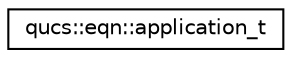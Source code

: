 digraph G
{
  edge [fontname="Helvetica",fontsize="10",labelfontname="Helvetica",labelfontsize="10"];
  node [fontname="Helvetica",fontsize="10",shape=record];
  rankdir="LR";
  Node1 [label="qucs::eqn::application_t",height=0.2,width=0.4,color="black", fillcolor="white", style="filled",URL="$structqucs_1_1eqn_1_1application__t.html"];
}
